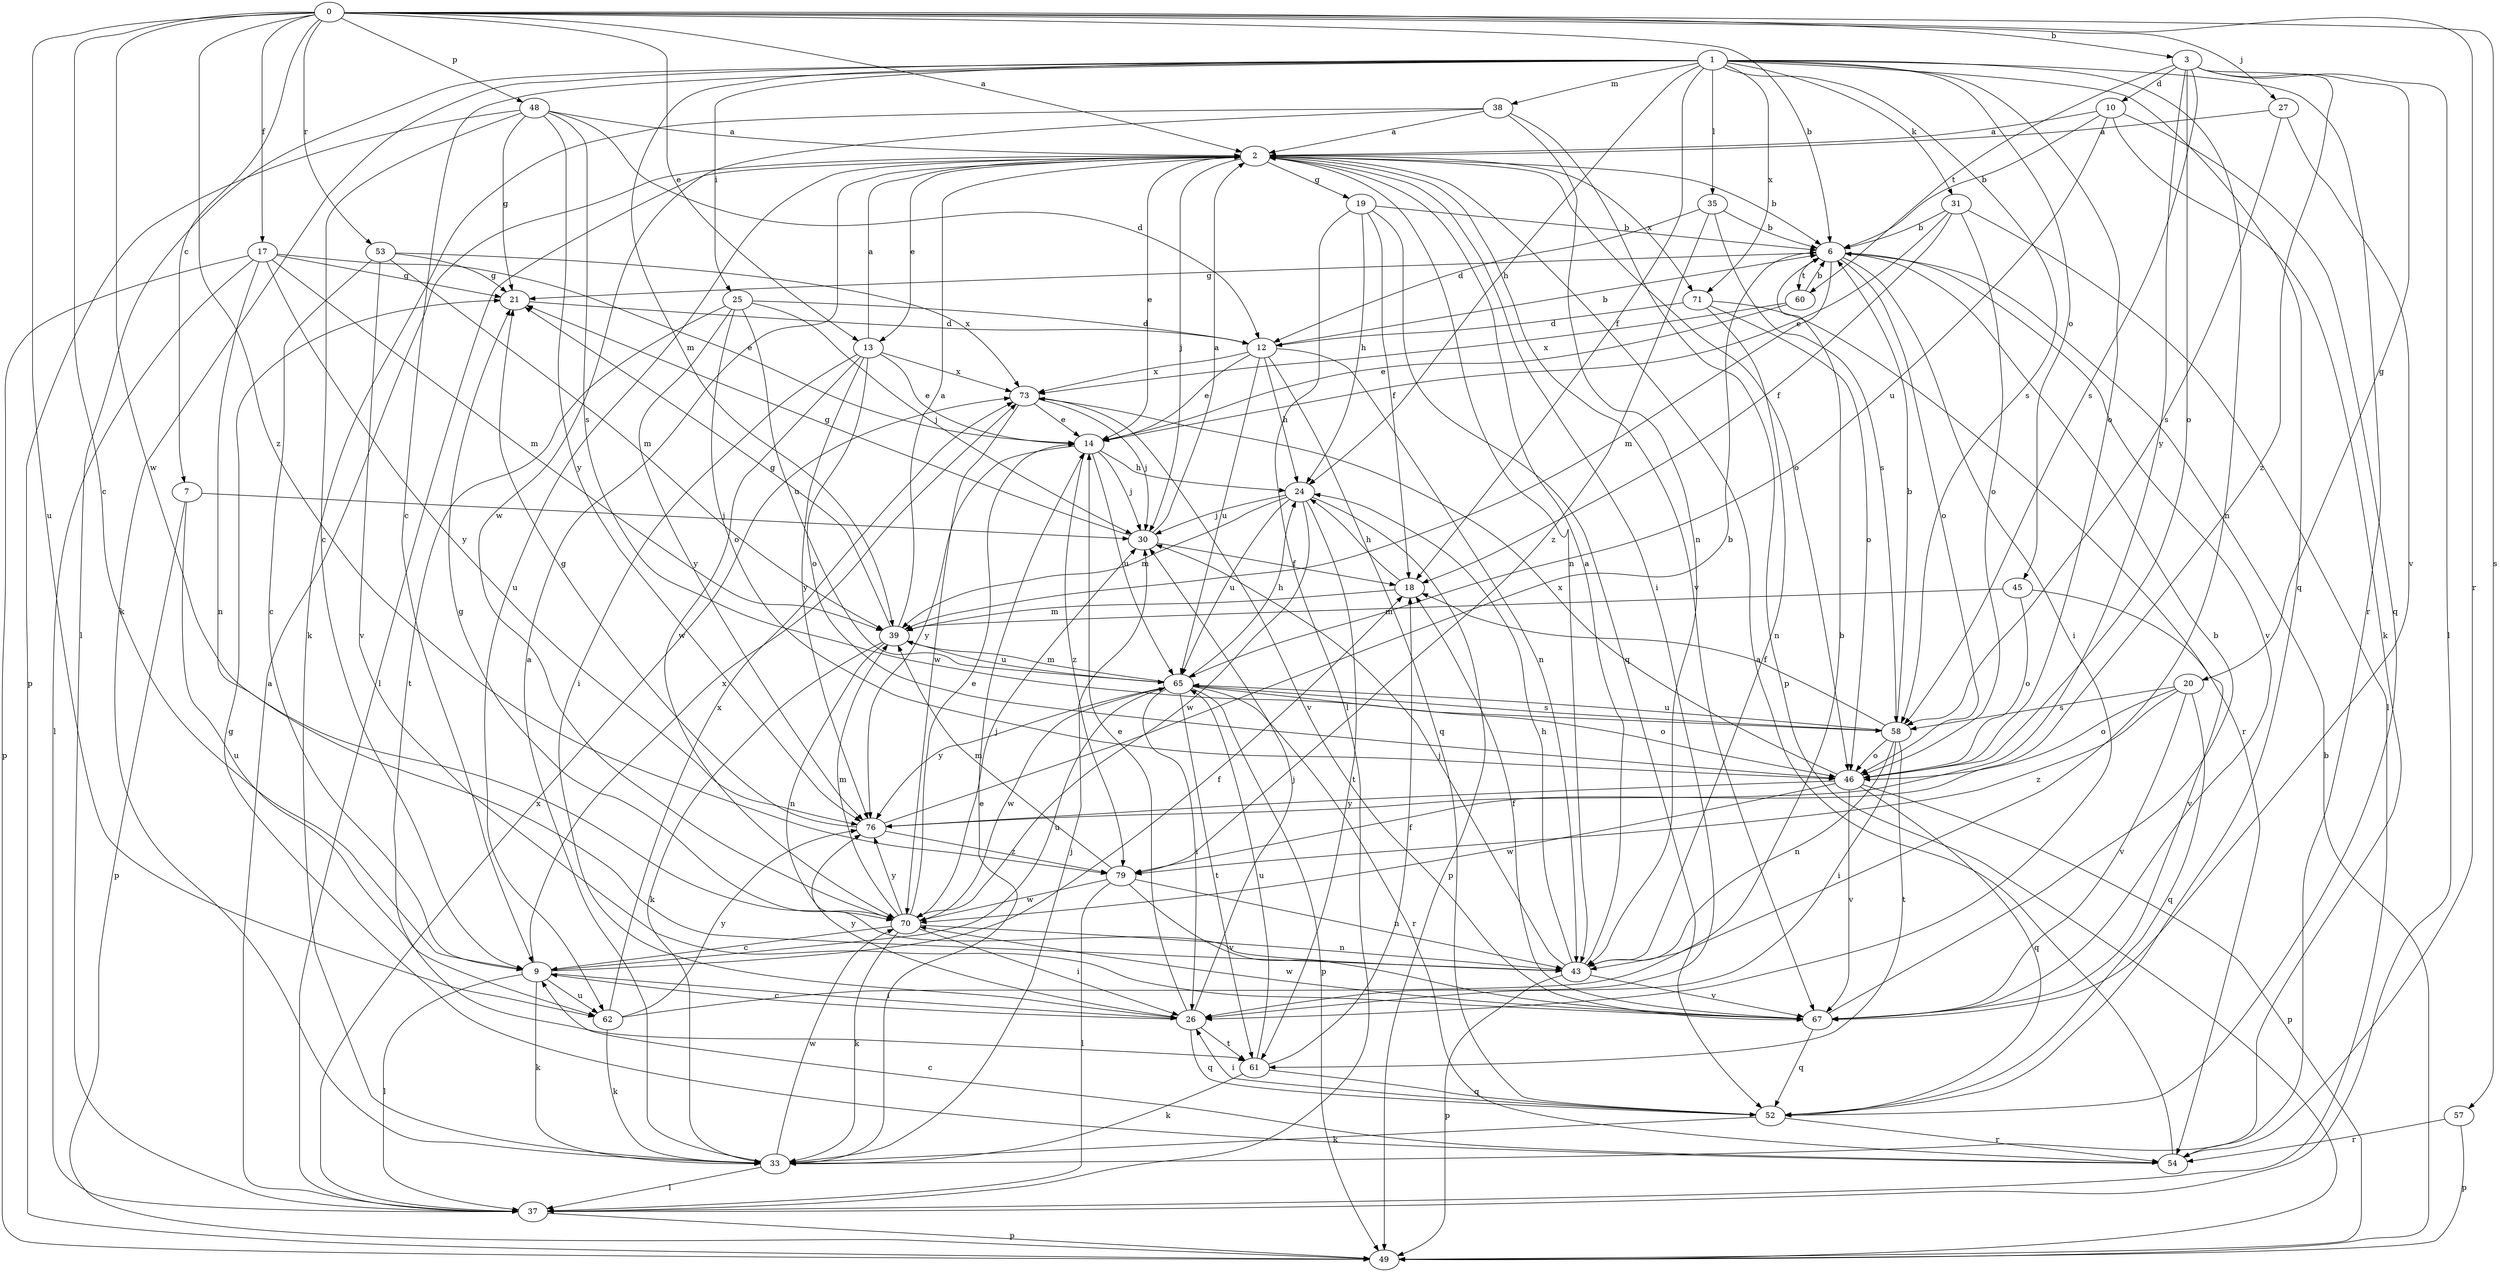 strict digraph  {
0;
1;
2;
3;
6;
7;
9;
10;
12;
13;
14;
17;
18;
19;
20;
21;
24;
25;
26;
27;
30;
31;
33;
35;
37;
38;
39;
43;
45;
46;
48;
49;
52;
53;
54;
57;
58;
60;
61;
62;
65;
67;
70;
71;
73;
76;
79;
0 -> 2  [label=a];
0 -> 3  [label=b];
0 -> 6  [label=b];
0 -> 7  [label=c];
0 -> 9  [label=c];
0 -> 13  [label=e];
0 -> 17  [label=f];
0 -> 27  [label=j];
0 -> 48  [label=p];
0 -> 53  [label=r];
0 -> 54  [label=r];
0 -> 57  [label=s];
0 -> 62  [label=u];
0 -> 70  [label=w];
0 -> 79  [label=z];
1 -> 9  [label=c];
1 -> 18  [label=f];
1 -> 24  [label=h];
1 -> 25  [label=i];
1 -> 31  [label=k];
1 -> 33  [label=k];
1 -> 35  [label=l];
1 -> 37  [label=l];
1 -> 38  [label=m];
1 -> 39  [label=m];
1 -> 43  [label=n];
1 -> 45  [label=o];
1 -> 46  [label=o];
1 -> 52  [label=q];
1 -> 54  [label=r];
1 -> 58  [label=s];
1 -> 71  [label=x];
2 -> 6  [label=b];
2 -> 13  [label=e];
2 -> 14  [label=e];
2 -> 19  [label=g];
2 -> 26  [label=i];
2 -> 30  [label=j];
2 -> 37  [label=l];
2 -> 43  [label=n];
2 -> 46  [label=o];
2 -> 62  [label=u];
2 -> 67  [label=v];
2 -> 71  [label=x];
3 -> 10  [label=d];
3 -> 20  [label=g];
3 -> 37  [label=l];
3 -> 46  [label=o];
3 -> 58  [label=s];
3 -> 60  [label=t];
3 -> 76  [label=y];
3 -> 79  [label=z];
6 -> 21  [label=g];
6 -> 26  [label=i];
6 -> 39  [label=m];
6 -> 46  [label=o];
6 -> 60  [label=t];
6 -> 67  [label=v];
7 -> 30  [label=j];
7 -> 49  [label=p];
7 -> 62  [label=u];
9 -> 18  [label=f];
9 -> 26  [label=i];
9 -> 33  [label=k];
9 -> 37  [label=l];
9 -> 62  [label=u];
9 -> 65  [label=u];
9 -> 73  [label=x];
10 -> 2  [label=a];
10 -> 6  [label=b];
10 -> 33  [label=k];
10 -> 52  [label=q];
10 -> 65  [label=u];
12 -> 6  [label=b];
12 -> 14  [label=e];
12 -> 24  [label=h];
12 -> 43  [label=n];
12 -> 52  [label=q];
12 -> 65  [label=u];
12 -> 73  [label=x];
13 -> 2  [label=a];
13 -> 14  [label=e];
13 -> 26  [label=i];
13 -> 46  [label=o];
13 -> 70  [label=w];
13 -> 73  [label=x];
13 -> 76  [label=y];
14 -> 24  [label=h];
14 -> 30  [label=j];
14 -> 65  [label=u];
14 -> 76  [label=y];
14 -> 79  [label=z];
17 -> 14  [label=e];
17 -> 21  [label=g];
17 -> 37  [label=l];
17 -> 39  [label=m];
17 -> 43  [label=n];
17 -> 49  [label=p];
17 -> 76  [label=y];
18 -> 24  [label=h];
18 -> 39  [label=m];
19 -> 6  [label=b];
19 -> 18  [label=f];
19 -> 24  [label=h];
19 -> 37  [label=l];
19 -> 52  [label=q];
20 -> 46  [label=o];
20 -> 52  [label=q];
20 -> 58  [label=s];
20 -> 67  [label=v];
20 -> 79  [label=z];
21 -> 12  [label=d];
24 -> 30  [label=j];
24 -> 39  [label=m];
24 -> 49  [label=p];
24 -> 61  [label=t];
24 -> 65  [label=u];
24 -> 70  [label=w];
25 -> 12  [label=d];
25 -> 30  [label=j];
25 -> 46  [label=o];
25 -> 61  [label=t];
25 -> 65  [label=u];
25 -> 76  [label=y];
26 -> 9  [label=c];
26 -> 14  [label=e];
26 -> 30  [label=j];
26 -> 52  [label=q];
26 -> 61  [label=t];
26 -> 76  [label=y];
27 -> 2  [label=a];
27 -> 58  [label=s];
27 -> 67  [label=v];
30 -> 2  [label=a];
30 -> 18  [label=f];
30 -> 21  [label=g];
31 -> 6  [label=b];
31 -> 14  [label=e];
31 -> 18  [label=f];
31 -> 37  [label=l];
31 -> 46  [label=o];
33 -> 2  [label=a];
33 -> 14  [label=e];
33 -> 30  [label=j];
33 -> 37  [label=l];
33 -> 70  [label=w];
35 -> 6  [label=b];
35 -> 12  [label=d];
35 -> 58  [label=s];
35 -> 79  [label=z];
37 -> 2  [label=a];
37 -> 49  [label=p];
37 -> 73  [label=x];
38 -> 2  [label=a];
38 -> 33  [label=k];
38 -> 43  [label=n];
38 -> 49  [label=p];
38 -> 70  [label=w];
39 -> 2  [label=a];
39 -> 21  [label=g];
39 -> 33  [label=k];
39 -> 43  [label=n];
39 -> 65  [label=u];
43 -> 2  [label=a];
43 -> 24  [label=h];
43 -> 30  [label=j];
43 -> 49  [label=p];
43 -> 67  [label=v];
45 -> 39  [label=m];
45 -> 46  [label=o];
45 -> 67  [label=v];
46 -> 49  [label=p];
46 -> 52  [label=q];
46 -> 67  [label=v];
46 -> 70  [label=w];
46 -> 73  [label=x];
46 -> 76  [label=y];
48 -> 2  [label=a];
48 -> 9  [label=c];
48 -> 12  [label=d];
48 -> 21  [label=g];
48 -> 49  [label=p];
48 -> 58  [label=s];
48 -> 76  [label=y];
49 -> 6  [label=b];
52 -> 26  [label=i];
52 -> 33  [label=k];
52 -> 54  [label=r];
53 -> 9  [label=c];
53 -> 21  [label=g];
53 -> 39  [label=m];
53 -> 67  [label=v];
53 -> 73  [label=x];
54 -> 2  [label=a];
54 -> 9  [label=c];
54 -> 21  [label=g];
57 -> 49  [label=p];
57 -> 54  [label=r];
58 -> 6  [label=b];
58 -> 18  [label=f];
58 -> 26  [label=i];
58 -> 43  [label=n];
58 -> 46  [label=o];
58 -> 61  [label=t];
58 -> 65  [label=u];
60 -> 6  [label=b];
60 -> 14  [label=e];
60 -> 73  [label=x];
61 -> 18  [label=f];
61 -> 33  [label=k];
61 -> 52  [label=q];
61 -> 65  [label=u];
62 -> 6  [label=b];
62 -> 33  [label=k];
62 -> 73  [label=x];
62 -> 76  [label=y];
65 -> 24  [label=h];
65 -> 26  [label=i];
65 -> 39  [label=m];
65 -> 46  [label=o];
65 -> 49  [label=p];
65 -> 54  [label=r];
65 -> 58  [label=s];
65 -> 61  [label=t];
65 -> 70  [label=w];
65 -> 76  [label=y];
67 -> 6  [label=b];
67 -> 18  [label=f];
67 -> 52  [label=q];
67 -> 70  [label=w];
70 -> 9  [label=c];
70 -> 14  [label=e];
70 -> 21  [label=g];
70 -> 26  [label=i];
70 -> 30  [label=j];
70 -> 33  [label=k];
70 -> 39  [label=m];
70 -> 43  [label=n];
70 -> 76  [label=y];
71 -> 12  [label=d];
71 -> 43  [label=n];
71 -> 46  [label=o];
71 -> 54  [label=r];
73 -> 14  [label=e];
73 -> 30  [label=j];
73 -> 67  [label=v];
73 -> 70  [label=w];
76 -> 6  [label=b];
76 -> 21  [label=g];
76 -> 79  [label=z];
79 -> 37  [label=l];
79 -> 39  [label=m];
79 -> 43  [label=n];
79 -> 67  [label=v];
79 -> 70  [label=w];
}
